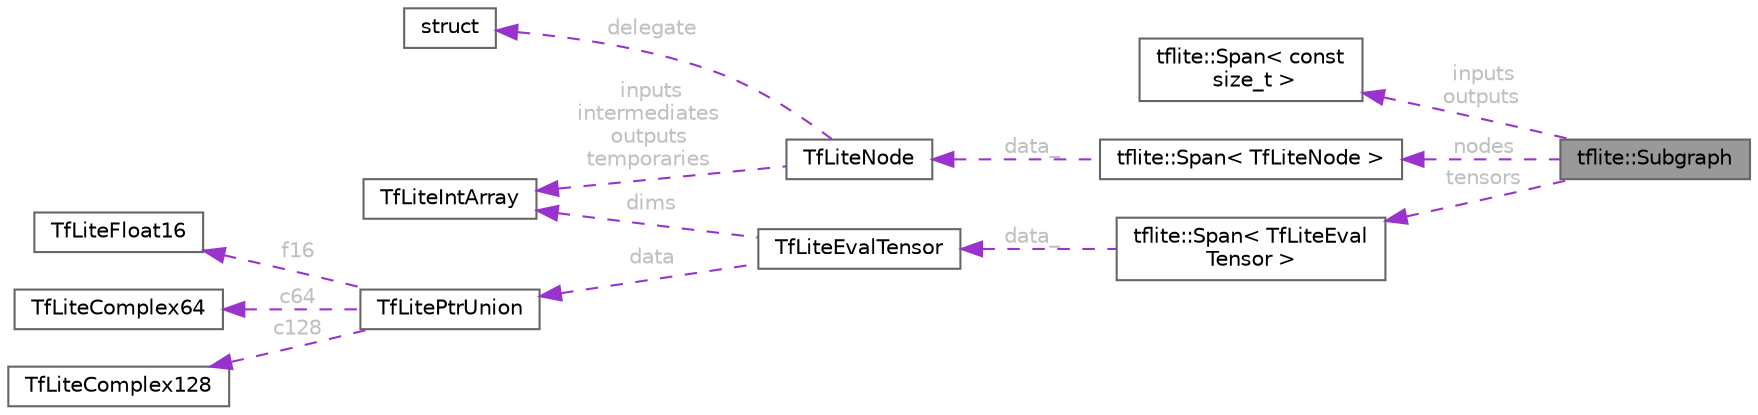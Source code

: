 digraph "tflite::Subgraph"
{
 // LATEX_PDF_SIZE
  bgcolor="transparent";
  edge [fontname=Helvetica,fontsize=10,labelfontname=Helvetica,labelfontsize=10];
  node [fontname=Helvetica,fontsize=10,shape=box,height=0.2,width=0.4];
  rankdir="LR";
  Node1 [id="Node000001",label="tflite::Subgraph",height=0.2,width=0.4,color="gray40", fillcolor="grey60", style="filled", fontcolor="black",tooltip=" "];
  Node2 -> Node1 [id="edge1_Node000001_Node000002",dir="back",color="darkorchid3",style="dashed",tooltip=" ",label=" inputs\noutputs",fontcolor="grey" ];
  Node2 [id="Node000002",label="tflite::Span\< const\l size_t \>",height=0.2,width=0.4,color="gray40", fillcolor="white", style="filled",URL="$classtflite_1_1_span.html",tooltip=" "];
  Node3 -> Node1 [id="edge2_Node000001_Node000003",dir="back",color="darkorchid3",style="dashed",tooltip=" ",label=" nodes",fontcolor="grey" ];
  Node3 [id="Node000003",label="tflite::Span\< TfLiteNode \>",height=0.2,width=0.4,color="gray40", fillcolor="white", style="filled",URL="$classtflite_1_1_span.html",tooltip=" "];
  Node4 -> Node3 [id="edge3_Node000003_Node000004",dir="back",color="darkorchid3",style="dashed",tooltip=" ",label=" data_",fontcolor="grey" ];
  Node4 [id="Node000004",label="TfLiteNode",height=0.2,width=0.4,color="gray40", fillcolor="white", style="filled",URL="$struct_tf_lite_node.html",tooltip=" "];
  Node5 -> Node4 [id="edge4_Node000004_Node000005",dir="back",color="darkorchid3",style="dashed",tooltip=" ",label=" inputs\nintermediates\noutputs\ntemporaries",fontcolor="grey" ];
  Node5 [id="Node000005",label="TfLiteIntArray",height=0.2,width=0.4,color="gray40", fillcolor="white", style="filled",URL="$struct_tf_lite_int_array.html",tooltip=" "];
  Node6 -> Node4 [id="edge5_Node000004_Node000006",dir="back",color="darkorchid3",style="dashed",tooltip=" ",label=" delegate",fontcolor="grey" ];
  Node6 [id="Node000006",label="struct",height=0.2,width=0.4,color="gray40", fillcolor="white", style="filled",tooltip=" "];
  Node7 -> Node1 [id="edge6_Node000001_Node000007",dir="back",color="darkorchid3",style="dashed",tooltip=" ",label=" tensors",fontcolor="grey" ];
  Node7 [id="Node000007",label="tflite::Span\< TfLiteEval\lTensor \>",height=0.2,width=0.4,color="gray40", fillcolor="white", style="filled",URL="$classtflite_1_1_span.html",tooltip=" "];
  Node8 -> Node7 [id="edge7_Node000007_Node000008",dir="back",color="darkorchid3",style="dashed",tooltip=" ",label=" data_",fontcolor="grey" ];
  Node8 [id="Node000008",label="TfLiteEvalTensor",height=0.2,width=0.4,color="gray40", fillcolor="white", style="filled",URL="$struct_tf_lite_eval_tensor.html",tooltip=" "];
  Node9 -> Node8 [id="edge8_Node000008_Node000009",dir="back",color="darkorchid3",style="dashed",tooltip=" ",label=" data",fontcolor="grey" ];
  Node9 [id="Node000009",label="TfLitePtrUnion",height=0.2,width=0.4,color="gray40", fillcolor="white", style="filled",URL="$union_tf_lite_ptr_union.html",tooltip=" "];
  Node10 -> Node9 [id="edge9_Node000009_Node000010",dir="back",color="darkorchid3",style="dashed",tooltip=" ",label=" f16",fontcolor="grey" ];
  Node10 [id="Node000010",label="TfLiteFloat16",height=0.2,width=0.4,color="gray40", fillcolor="white", style="filled",URL="$struct_tf_lite_float16.html",tooltip="Half precision data type compatible with the C99 definition."];
  Node11 -> Node9 [id="edge10_Node000009_Node000011",dir="back",color="darkorchid3",style="dashed",tooltip=" ",label=" c64",fontcolor="grey" ];
  Node11 [id="Node000011",label="TfLiteComplex64",height=0.2,width=0.4,color="gray40", fillcolor="white", style="filled",URL="$struct_tf_lite_complex64.html",tooltip="Single-precision complex data type compatible with the C99 definition."];
  Node12 -> Node9 [id="edge11_Node000009_Node000012",dir="back",color="darkorchid3",style="dashed",tooltip=" ",label=" c128",fontcolor="grey" ];
  Node12 [id="Node000012",label="TfLiteComplex128",height=0.2,width=0.4,color="gray40", fillcolor="white", style="filled",URL="$struct_tf_lite_complex128.html",tooltip="Double-precision complex data type compatible with the C99 definition."];
  Node5 -> Node8 [id="edge12_Node000008_Node000005",dir="back",color="darkorchid3",style="dashed",tooltip=" ",label=" dims",fontcolor="grey" ];
}
